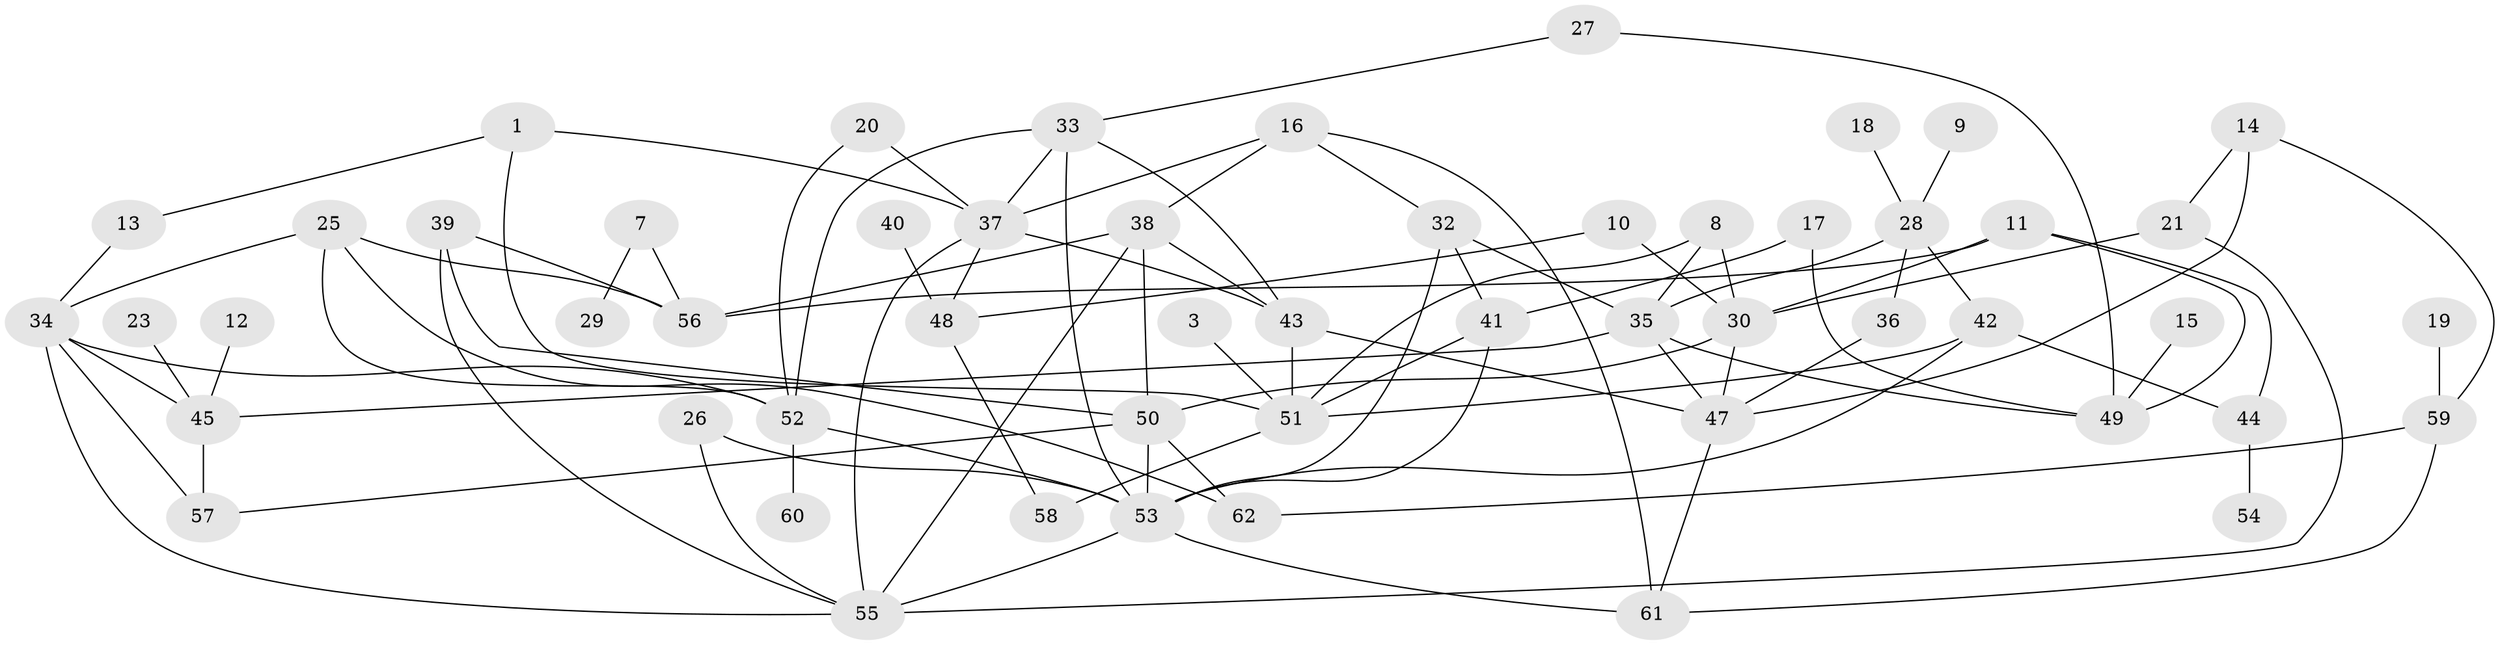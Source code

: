 // original degree distribution, {2: 0.3225806451612903, 1: 0.16129032258064516, 4: 0.12903225806451613, 5: 0.06451612903225806, 0: 0.06451612903225806, 3: 0.20967741935483872, 6: 0.04838709677419355}
// Generated by graph-tools (version 1.1) at 2025/25/03/09/25 03:25:15]
// undirected, 54 vertices, 95 edges
graph export_dot {
graph [start="1"]
  node [color=gray90,style=filled];
  1;
  3;
  7;
  8;
  9;
  10;
  11;
  12;
  13;
  14;
  15;
  16;
  17;
  18;
  19;
  20;
  21;
  23;
  25;
  26;
  27;
  28;
  29;
  30;
  32;
  33;
  34;
  35;
  36;
  37;
  38;
  39;
  40;
  41;
  42;
  43;
  44;
  45;
  47;
  48;
  49;
  50;
  51;
  52;
  53;
  54;
  55;
  56;
  57;
  58;
  59;
  60;
  61;
  62;
  1 -- 13 [weight=1.0];
  1 -- 37 [weight=1.0];
  1 -- 51 [weight=1.0];
  3 -- 51 [weight=1.0];
  7 -- 29 [weight=1.0];
  7 -- 56 [weight=1.0];
  8 -- 30 [weight=1.0];
  8 -- 35 [weight=1.0];
  8 -- 51 [weight=1.0];
  9 -- 28 [weight=1.0];
  10 -- 30 [weight=1.0];
  10 -- 48 [weight=1.0];
  11 -- 30 [weight=1.0];
  11 -- 44 [weight=1.0];
  11 -- 49 [weight=1.0];
  11 -- 56 [weight=1.0];
  12 -- 45 [weight=1.0];
  13 -- 34 [weight=1.0];
  14 -- 21 [weight=1.0];
  14 -- 47 [weight=1.0];
  14 -- 59 [weight=1.0];
  15 -- 49 [weight=1.0];
  16 -- 32 [weight=1.0];
  16 -- 37 [weight=1.0];
  16 -- 38 [weight=1.0];
  16 -- 61 [weight=1.0];
  17 -- 41 [weight=1.0];
  17 -- 49 [weight=1.0];
  18 -- 28 [weight=1.0];
  19 -- 59 [weight=1.0];
  20 -- 37 [weight=1.0];
  20 -- 52 [weight=1.0];
  21 -- 30 [weight=1.0];
  21 -- 55 [weight=1.0];
  23 -- 45 [weight=1.0];
  25 -- 34 [weight=1.0];
  25 -- 52 [weight=1.0];
  25 -- 56 [weight=1.0];
  25 -- 62 [weight=1.0];
  26 -- 53 [weight=1.0];
  26 -- 55 [weight=1.0];
  27 -- 33 [weight=1.0];
  27 -- 49 [weight=1.0];
  28 -- 35 [weight=1.0];
  28 -- 36 [weight=1.0];
  28 -- 42 [weight=1.0];
  30 -- 47 [weight=1.0];
  30 -- 50 [weight=2.0];
  32 -- 35 [weight=1.0];
  32 -- 41 [weight=1.0];
  32 -- 53 [weight=1.0];
  33 -- 37 [weight=1.0];
  33 -- 43 [weight=1.0];
  33 -- 52 [weight=1.0];
  33 -- 53 [weight=1.0];
  34 -- 45 [weight=1.0];
  34 -- 52 [weight=1.0];
  34 -- 55 [weight=1.0];
  34 -- 57 [weight=1.0];
  35 -- 45 [weight=1.0];
  35 -- 47 [weight=1.0];
  35 -- 49 [weight=1.0];
  36 -- 47 [weight=1.0];
  37 -- 43 [weight=1.0];
  37 -- 48 [weight=1.0];
  37 -- 55 [weight=1.0];
  38 -- 43 [weight=1.0];
  38 -- 50 [weight=1.0];
  38 -- 55 [weight=1.0];
  38 -- 56 [weight=1.0];
  39 -- 50 [weight=1.0];
  39 -- 55 [weight=1.0];
  39 -- 56 [weight=1.0];
  40 -- 48 [weight=1.0];
  41 -- 51 [weight=1.0];
  41 -- 53 [weight=1.0];
  42 -- 44 [weight=1.0];
  42 -- 51 [weight=1.0];
  42 -- 53 [weight=1.0];
  43 -- 47 [weight=1.0];
  43 -- 51 [weight=1.0];
  44 -- 54 [weight=1.0];
  45 -- 57 [weight=1.0];
  47 -- 61 [weight=1.0];
  48 -- 58 [weight=1.0];
  50 -- 53 [weight=1.0];
  50 -- 57 [weight=1.0];
  50 -- 62 [weight=1.0];
  51 -- 58 [weight=1.0];
  52 -- 53 [weight=1.0];
  52 -- 60 [weight=1.0];
  53 -- 55 [weight=1.0];
  53 -- 61 [weight=1.0];
  59 -- 61 [weight=1.0];
  59 -- 62 [weight=1.0];
}
